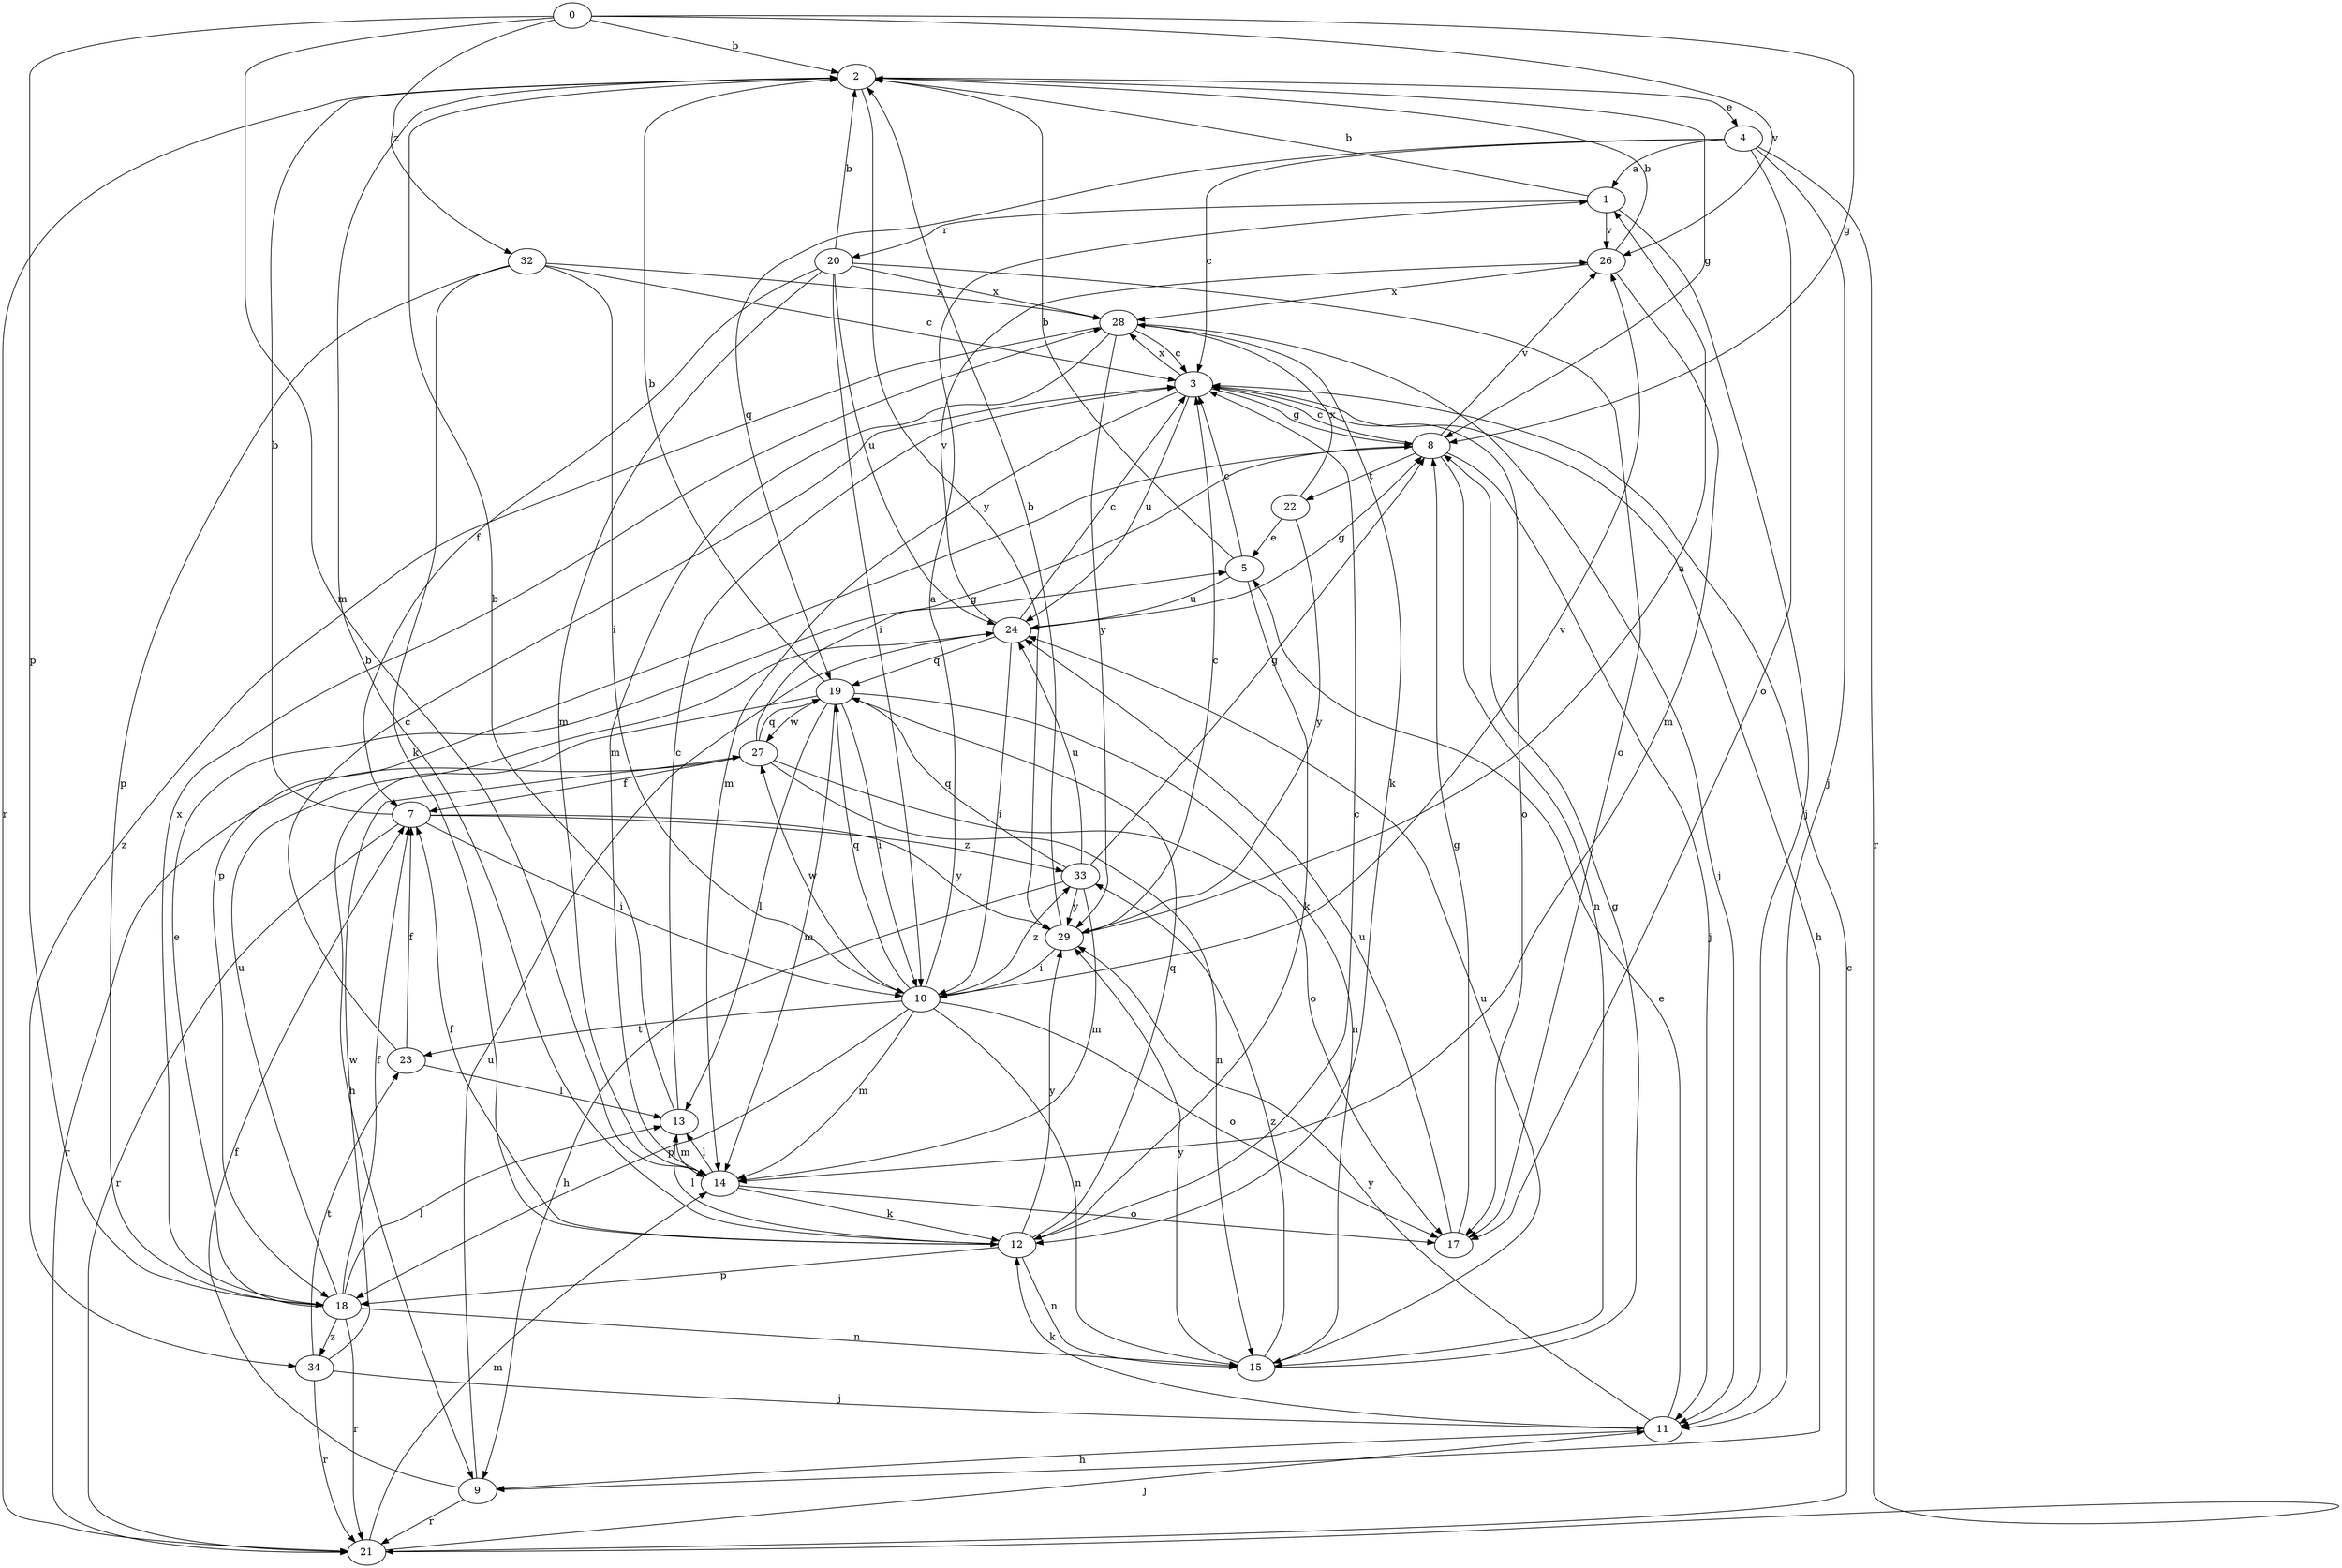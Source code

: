 strict digraph  {
0;
1;
2;
3;
4;
5;
7;
8;
9;
10;
11;
12;
13;
14;
15;
17;
18;
19;
20;
21;
22;
23;
24;
26;
27;
28;
29;
32;
33;
34;
0 -> 2  [label=b];
0 -> 8  [label=g];
0 -> 14  [label=m];
0 -> 18  [label=p];
0 -> 26  [label=v];
0 -> 32  [label=z];
1 -> 2  [label=b];
1 -> 11  [label=j];
1 -> 20  [label=r];
1 -> 26  [label=v];
2 -> 4  [label=e];
2 -> 8  [label=g];
2 -> 21  [label=r];
2 -> 29  [label=y];
3 -> 8  [label=g];
3 -> 9  [label=h];
3 -> 14  [label=m];
3 -> 17  [label=o];
3 -> 24  [label=u];
3 -> 28  [label=x];
4 -> 1  [label=a];
4 -> 3  [label=c];
4 -> 11  [label=j];
4 -> 17  [label=o];
4 -> 19  [label=q];
4 -> 21  [label=r];
5 -> 2  [label=b];
5 -> 3  [label=c];
5 -> 12  [label=k];
5 -> 24  [label=u];
7 -> 2  [label=b];
7 -> 10  [label=i];
7 -> 21  [label=r];
7 -> 29  [label=y];
7 -> 33  [label=z];
8 -> 3  [label=c];
8 -> 11  [label=j];
8 -> 15  [label=n];
8 -> 18  [label=p];
8 -> 22  [label=t];
8 -> 26  [label=v];
9 -> 7  [label=f];
9 -> 21  [label=r];
9 -> 24  [label=u];
10 -> 1  [label=a];
10 -> 14  [label=m];
10 -> 15  [label=n];
10 -> 17  [label=o];
10 -> 18  [label=p];
10 -> 19  [label=q];
10 -> 23  [label=t];
10 -> 26  [label=v];
10 -> 27  [label=w];
10 -> 33  [label=z];
11 -> 5  [label=e];
11 -> 9  [label=h];
11 -> 12  [label=k];
11 -> 29  [label=y];
12 -> 2  [label=b];
12 -> 3  [label=c];
12 -> 7  [label=f];
12 -> 13  [label=l];
12 -> 15  [label=n];
12 -> 18  [label=p];
12 -> 19  [label=q];
12 -> 29  [label=y];
13 -> 2  [label=b];
13 -> 3  [label=c];
13 -> 14  [label=m];
14 -> 12  [label=k];
14 -> 13  [label=l];
14 -> 17  [label=o];
15 -> 8  [label=g];
15 -> 24  [label=u];
15 -> 29  [label=y];
15 -> 33  [label=z];
17 -> 8  [label=g];
17 -> 24  [label=u];
18 -> 5  [label=e];
18 -> 7  [label=f];
18 -> 13  [label=l];
18 -> 15  [label=n];
18 -> 21  [label=r];
18 -> 24  [label=u];
18 -> 28  [label=x];
18 -> 34  [label=z];
19 -> 2  [label=b];
19 -> 9  [label=h];
19 -> 10  [label=i];
19 -> 13  [label=l];
19 -> 14  [label=m];
19 -> 15  [label=n];
19 -> 27  [label=w];
20 -> 2  [label=b];
20 -> 7  [label=f];
20 -> 10  [label=i];
20 -> 14  [label=m];
20 -> 17  [label=o];
20 -> 24  [label=u];
20 -> 28  [label=x];
21 -> 3  [label=c];
21 -> 11  [label=j];
21 -> 14  [label=m];
22 -> 5  [label=e];
22 -> 28  [label=x];
22 -> 29  [label=y];
23 -> 3  [label=c];
23 -> 7  [label=f];
23 -> 13  [label=l];
24 -> 3  [label=c];
24 -> 8  [label=g];
24 -> 10  [label=i];
24 -> 19  [label=q];
24 -> 26  [label=v];
26 -> 2  [label=b];
26 -> 14  [label=m];
26 -> 28  [label=x];
27 -> 7  [label=f];
27 -> 8  [label=g];
27 -> 15  [label=n];
27 -> 17  [label=o];
27 -> 19  [label=q];
27 -> 21  [label=r];
28 -> 3  [label=c];
28 -> 11  [label=j];
28 -> 12  [label=k];
28 -> 14  [label=m];
28 -> 29  [label=y];
28 -> 34  [label=z];
29 -> 1  [label=a];
29 -> 2  [label=b];
29 -> 3  [label=c];
29 -> 10  [label=i];
32 -> 3  [label=c];
32 -> 10  [label=i];
32 -> 12  [label=k];
32 -> 18  [label=p];
32 -> 28  [label=x];
33 -> 8  [label=g];
33 -> 9  [label=h];
33 -> 14  [label=m];
33 -> 19  [label=q];
33 -> 24  [label=u];
33 -> 29  [label=y];
34 -> 11  [label=j];
34 -> 21  [label=r];
34 -> 23  [label=t];
34 -> 27  [label=w];
}
